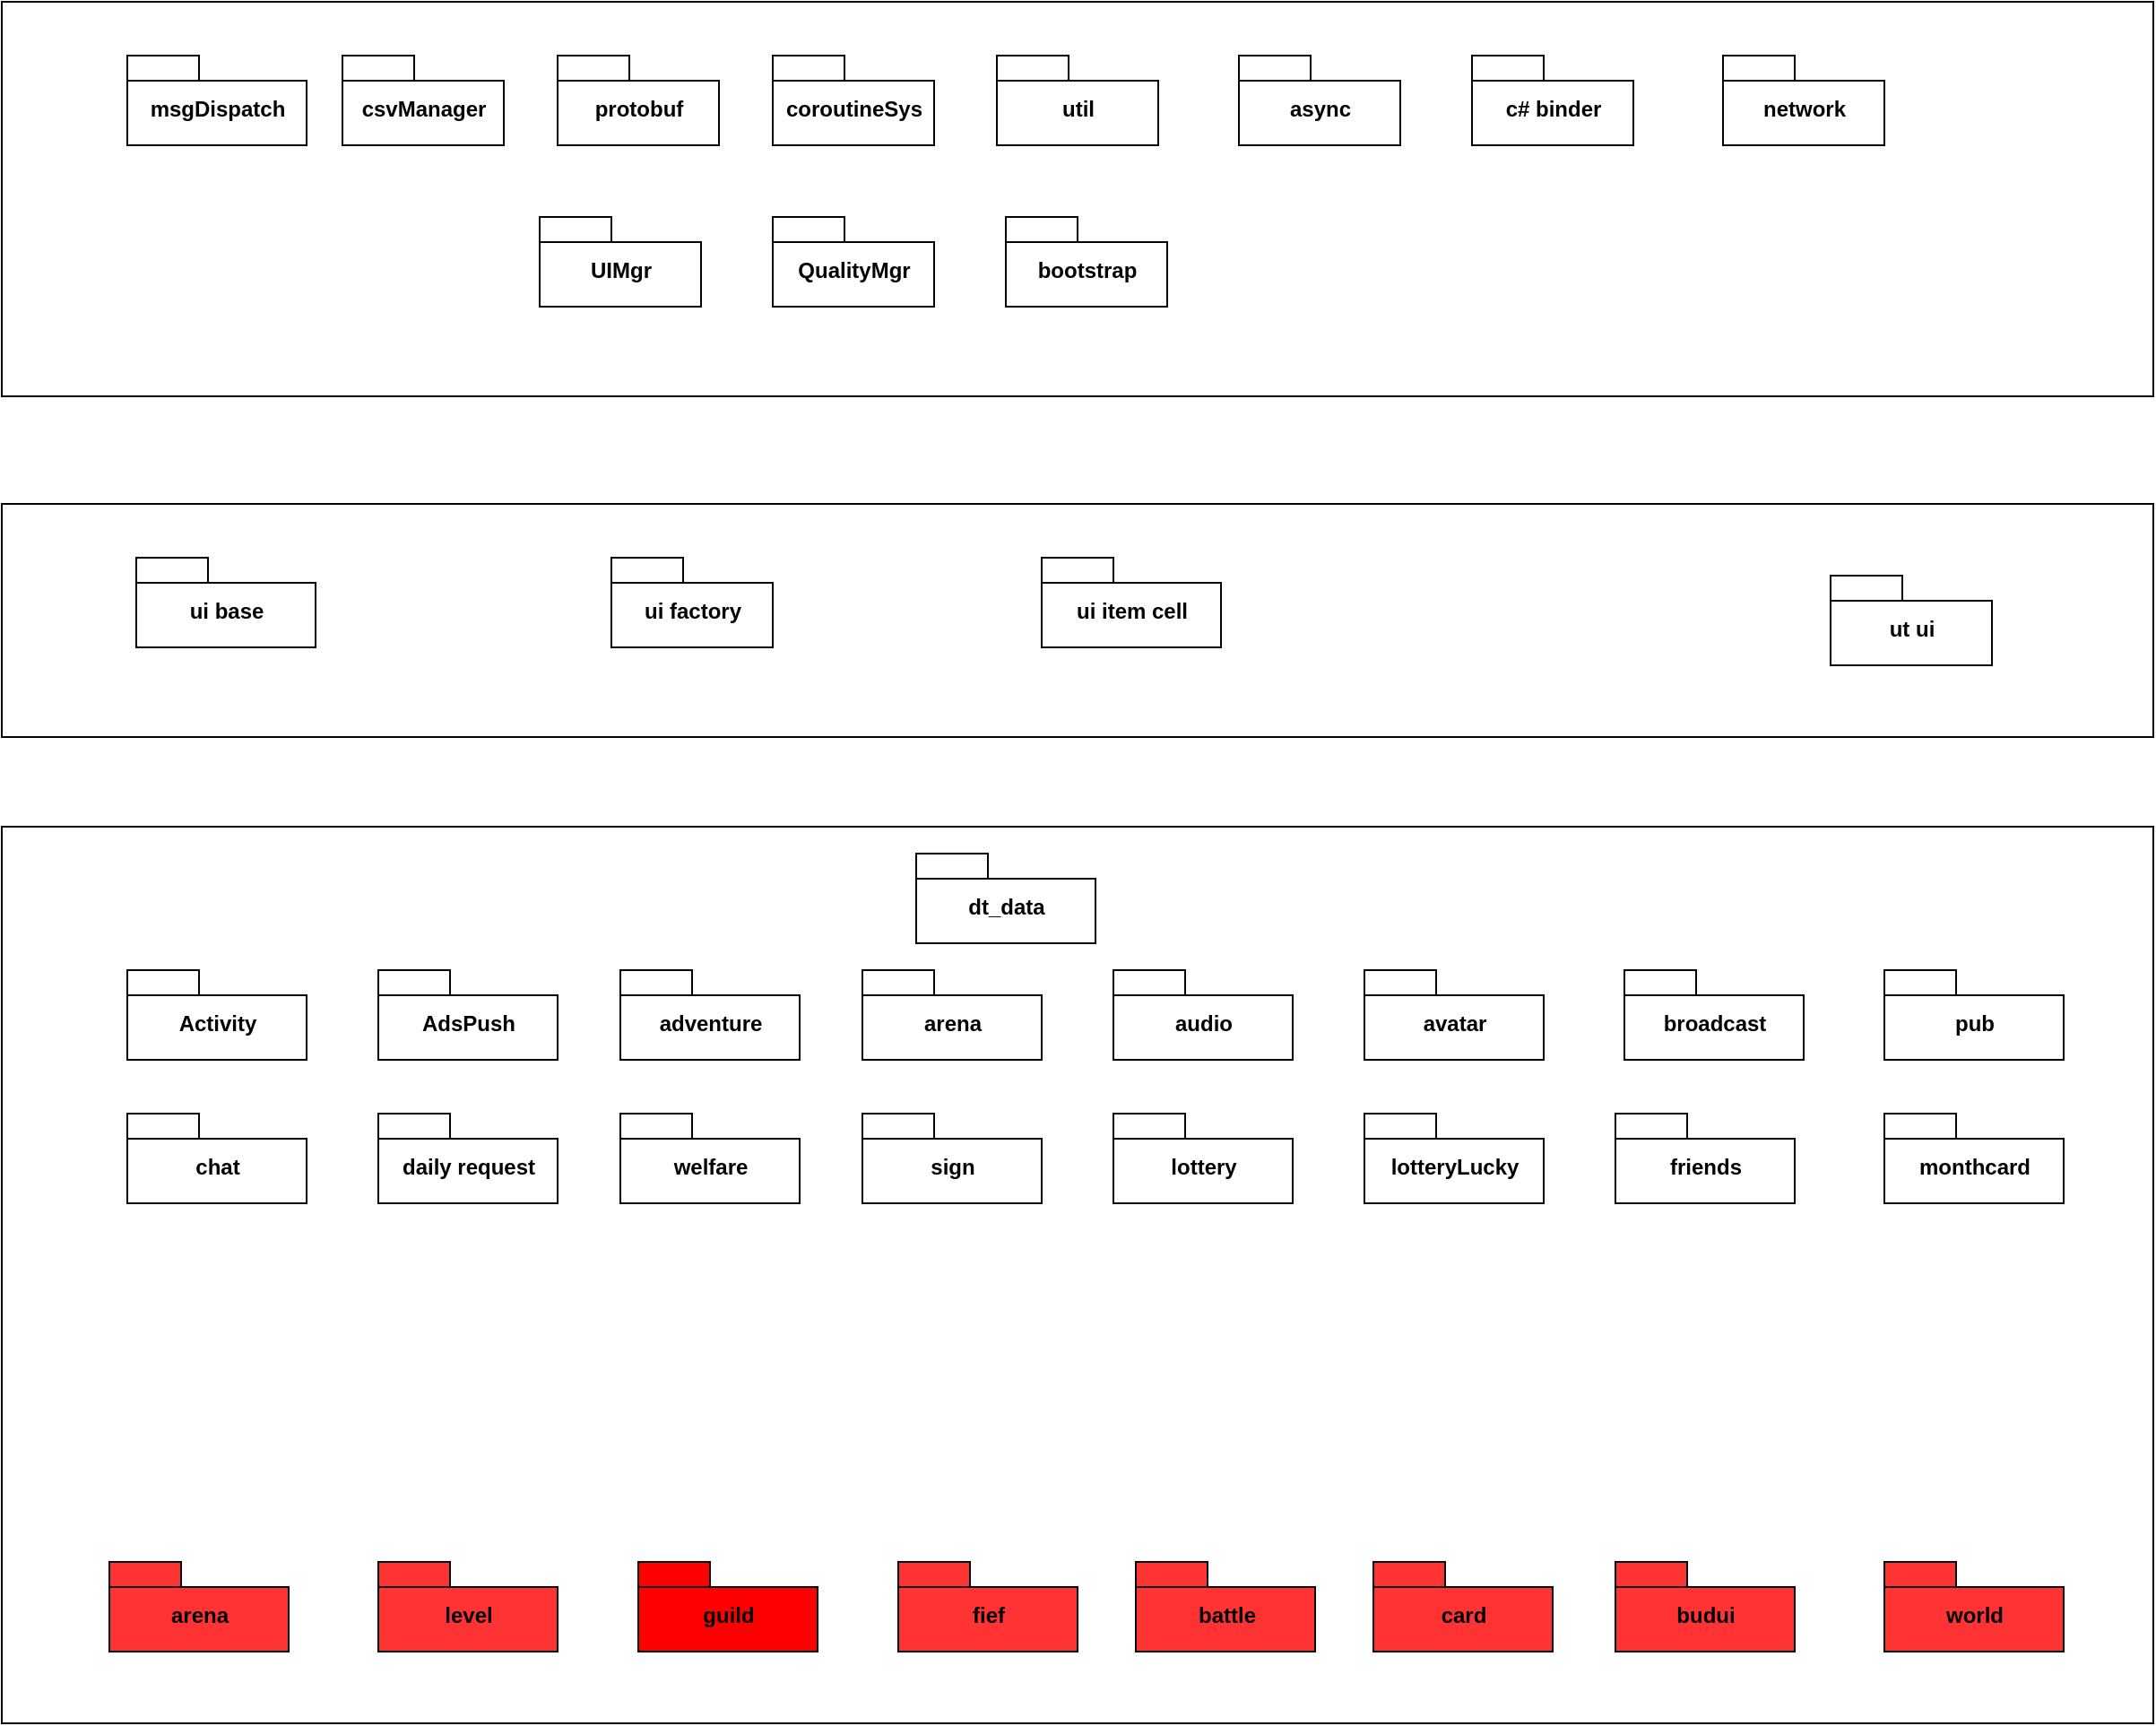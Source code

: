 <mxfile version="10.6.9" type="github"><diagram id="sm2qS4YOltwAFcUv_LiI" name="Page-1"><mxGraphModel dx="1394" dy="796" grid="1" gridSize="10" guides="1" tooltips="1" connect="1" arrows="1" fold="1" page="1" pageScale="1" pageWidth="1100" pageHeight="850" math="0" shadow="0"><root><mxCell id="0"/><mxCell id="1" parent="0"/><mxCell id="aeJJBFS_MYMTeNOkO-Ge-1" value="" style="rounded=0;whiteSpace=wrap;html=1;" vertex="1" parent="1"><mxGeometry x="20" y="20" width="1200" height="220" as="geometry"/></mxCell><mxCell id="aeJJBFS_MYMTeNOkO-Ge-2" value="msgDispatch" style="shape=folder;fontStyle=1;spacingTop=10;tabWidth=40;tabHeight=14;tabPosition=left;html=1;" vertex="1" parent="1"><mxGeometry x="90" y="50" width="100" height="50" as="geometry"/></mxCell><mxCell id="aeJJBFS_MYMTeNOkO-Ge-3" value="csvManager" style="shape=folder;fontStyle=1;spacingTop=10;tabWidth=40;tabHeight=14;tabPosition=left;html=1;" vertex="1" parent="1"><mxGeometry x="210" y="50" width="90" height="50" as="geometry"/></mxCell><mxCell id="aeJJBFS_MYMTeNOkO-Ge-4" value="protobuf" style="shape=folder;fontStyle=1;spacingTop=10;tabWidth=40;tabHeight=14;tabPosition=left;html=1;" vertex="1" parent="1"><mxGeometry x="330" y="50" width="90" height="50" as="geometry"/></mxCell><mxCell id="aeJJBFS_MYMTeNOkO-Ge-5" value="bootstrap" style="shape=folder;fontStyle=1;spacingTop=10;tabWidth=40;tabHeight=14;tabPosition=left;html=1;" vertex="1" parent="1"><mxGeometry x="580" y="140" width="90" height="50" as="geometry"/></mxCell><mxCell id="aeJJBFS_MYMTeNOkO-Ge-6" value="coroutineSys" style="shape=folder;fontStyle=1;spacingTop=10;tabWidth=40;tabHeight=14;tabPosition=left;html=1;" vertex="1" parent="1"><mxGeometry x="450" y="50" width="90" height="50" as="geometry"/></mxCell><mxCell id="aeJJBFS_MYMTeNOkO-Ge-7" value="util" style="shape=folder;fontStyle=1;spacingTop=10;tabWidth=40;tabHeight=14;tabPosition=left;html=1;" vertex="1" parent="1"><mxGeometry x="575" y="50" width="90" height="50" as="geometry"/></mxCell><mxCell id="aeJJBFS_MYMTeNOkO-Ge-8" value="QualityMgr" style="shape=folder;fontStyle=1;spacingTop=10;tabWidth=40;tabHeight=14;tabPosition=left;html=1;" vertex="1" parent="1"><mxGeometry x="450" y="140" width="90" height="50" as="geometry"/></mxCell><mxCell id="aeJJBFS_MYMTeNOkO-Ge-9" value="UIMgr" style="shape=folder;fontStyle=1;spacingTop=10;tabWidth=40;tabHeight=14;tabPosition=left;html=1;" vertex="1" parent="1"><mxGeometry x="320" y="140" width="90" height="50" as="geometry"/></mxCell><mxCell id="aeJJBFS_MYMTeNOkO-Ge-10" value="async" style="shape=folder;fontStyle=1;spacingTop=10;tabWidth=40;tabHeight=14;tabPosition=left;html=1;" vertex="1" parent="1"><mxGeometry x="710" y="50" width="90" height="50" as="geometry"/></mxCell><mxCell id="aeJJBFS_MYMTeNOkO-Ge-11" value="c# binder" style="shape=folder;fontStyle=1;spacingTop=10;tabWidth=40;tabHeight=14;tabPosition=left;html=1;" vertex="1" parent="1"><mxGeometry x="840" y="50" width="90" height="50" as="geometry"/></mxCell><mxCell id="aeJJBFS_MYMTeNOkO-Ge-12" value="" style="rounded=0;whiteSpace=wrap;html=1;" vertex="1" parent="1"><mxGeometry x="20" y="300" width="1200" height="130" as="geometry"/></mxCell><mxCell id="aeJJBFS_MYMTeNOkO-Ge-13" value="ui base" style="shape=folder;fontStyle=1;spacingTop=10;tabWidth=40;tabHeight=14;tabPosition=left;html=1;" vertex="1" parent="1"><mxGeometry x="95" y="330" width="100" height="50" as="geometry"/></mxCell><mxCell id="aeJJBFS_MYMTeNOkO-Ge-14" value="ui factory" style="shape=folder;fontStyle=1;spacingTop=10;tabWidth=40;tabHeight=14;tabPosition=left;html=1;" vertex="1" parent="1"><mxGeometry x="360" y="330" width="90" height="50" as="geometry"/></mxCell><mxCell id="aeJJBFS_MYMTeNOkO-Ge-15" value="ut ui" style="shape=folder;fontStyle=1;spacingTop=10;tabWidth=40;tabHeight=14;tabPosition=left;html=1;" vertex="1" parent="1"><mxGeometry x="1040" y="340" width="90" height="50" as="geometry"/></mxCell><mxCell id="aeJJBFS_MYMTeNOkO-Ge-23" value="network" style="shape=folder;fontStyle=1;spacingTop=10;tabWidth=40;tabHeight=14;tabPosition=left;html=1;" vertex="1" parent="1"><mxGeometry x="980" y="50" width="90" height="50" as="geometry"/></mxCell><mxCell id="aeJJBFS_MYMTeNOkO-Ge-24" value="ui item cell" style="shape=folder;fontStyle=1;spacingTop=10;tabWidth=40;tabHeight=14;tabPosition=left;html=1;" vertex="1" parent="1"><mxGeometry x="600" y="330" width="100" height="50" as="geometry"/></mxCell><mxCell id="aeJJBFS_MYMTeNOkO-Ge-25" value="" style="rounded=0;whiteSpace=wrap;html=1;" vertex="1" parent="1"><mxGeometry x="20" y="480" width="1200" height="500" as="geometry"/></mxCell><mxCell id="aeJJBFS_MYMTeNOkO-Ge-26" value="dt_data&lt;br&gt;" style="shape=folder;fontStyle=1;spacingTop=10;tabWidth=40;tabHeight=14;tabPosition=left;html=1;" vertex="1" parent="1"><mxGeometry x="530" y="495" width="100" height="50" as="geometry"/></mxCell><mxCell id="aeJJBFS_MYMTeNOkO-Ge-30" value="Activity&lt;br&gt;" style="shape=folder;fontStyle=1;spacingTop=10;tabWidth=40;tabHeight=14;tabPosition=left;html=1;" vertex="1" parent="1"><mxGeometry x="90" y="560" width="100" height="50" as="geometry"/></mxCell><mxCell id="aeJJBFS_MYMTeNOkO-Ge-31" value="AdsPush" style="shape=folder;fontStyle=1;spacingTop=10;tabWidth=40;tabHeight=14;tabPosition=left;html=1;" vertex="1" parent="1"><mxGeometry x="230" y="560" width="100" height="50" as="geometry"/></mxCell><mxCell id="aeJJBFS_MYMTeNOkO-Ge-32" value="adventure" style="shape=folder;fontStyle=1;spacingTop=10;tabWidth=40;tabHeight=14;tabPosition=left;html=1;" vertex="1" parent="1"><mxGeometry x="365" y="560" width="100" height="50" as="geometry"/></mxCell><mxCell id="aeJJBFS_MYMTeNOkO-Ge-33" value="arena" style="shape=folder;fontStyle=1;spacingTop=10;tabWidth=40;tabHeight=14;tabPosition=left;html=1;" vertex="1" parent="1"><mxGeometry x="500" y="560" width="100" height="50" as="geometry"/></mxCell><mxCell id="aeJJBFS_MYMTeNOkO-Ge-34" value="audio" style="shape=folder;fontStyle=1;spacingTop=10;tabWidth=40;tabHeight=14;tabPosition=left;html=1;" vertex="1" parent="1"><mxGeometry x="640" y="560" width="100" height="50" as="geometry"/></mxCell><mxCell id="aeJJBFS_MYMTeNOkO-Ge-35" value="avatar" style="shape=folder;fontStyle=1;spacingTop=10;tabWidth=40;tabHeight=14;tabPosition=left;html=1;" vertex="1" parent="1"><mxGeometry x="780" y="560" width="100" height="50" as="geometry"/></mxCell><mxCell id="aeJJBFS_MYMTeNOkO-Ge-36" value="battle" style="shape=folder;fontStyle=1;spacingTop=10;tabWidth=40;tabHeight=14;tabPosition=left;html=1;fillColor=#FF3333;" vertex="1" parent="1"><mxGeometry x="652.5" y="890" width="100" height="50" as="geometry"/></mxCell><mxCell id="aeJJBFS_MYMTeNOkO-Ge-37" value="broadcast" style="shape=folder;fontStyle=1;spacingTop=10;tabWidth=40;tabHeight=14;tabPosition=left;html=1;" vertex="1" parent="1"><mxGeometry x="925" y="560" width="100" height="50" as="geometry"/></mxCell><mxCell id="aeJJBFS_MYMTeNOkO-Ge-38" value="budui" style="shape=folder;fontStyle=1;spacingTop=10;tabWidth=40;tabHeight=14;tabPosition=left;html=1;fillColor=#FF3333;" vertex="1" parent="1"><mxGeometry x="920" y="890" width="100" height="50" as="geometry"/></mxCell><mxCell id="aeJJBFS_MYMTeNOkO-Ge-39" value="card" style="shape=folder;fontStyle=1;spacingTop=10;tabWidth=40;tabHeight=14;tabPosition=left;html=1;fillColor=#FF3333;" vertex="1" parent="1"><mxGeometry x="785" y="890" width="100" height="50" as="geometry"/></mxCell><mxCell id="aeJJBFS_MYMTeNOkO-Ge-40" value="chat" style="shape=folder;fontStyle=1;spacingTop=10;tabWidth=40;tabHeight=14;tabPosition=left;html=1;" vertex="1" parent="1"><mxGeometry x="90" y="640" width="100" height="50" as="geometry"/></mxCell><mxCell id="aeJJBFS_MYMTeNOkO-Ge-41" value="daily request" style="shape=folder;fontStyle=1;spacingTop=10;tabWidth=40;tabHeight=14;tabPosition=left;html=1;" vertex="1" parent="1"><mxGeometry x="230" y="640" width="100" height="50" as="geometry"/></mxCell><mxCell id="aeJJBFS_MYMTeNOkO-Ge-42" value="welfare" style="shape=folder;fontStyle=1;spacingTop=10;tabWidth=40;tabHeight=14;tabPosition=left;html=1;" vertex="1" parent="1"><mxGeometry x="365" y="640" width="100" height="50" as="geometry"/></mxCell><mxCell id="aeJJBFS_MYMTeNOkO-Ge-43" value="sign" style="shape=folder;fontStyle=1;spacingTop=10;tabWidth=40;tabHeight=14;tabPosition=left;html=1;" vertex="1" parent="1"><mxGeometry x="500" y="640" width="100" height="50" as="geometry"/></mxCell><mxCell id="aeJJBFS_MYMTeNOkO-Ge-44" value="lottery" style="shape=folder;fontStyle=1;spacingTop=10;tabWidth=40;tabHeight=14;tabPosition=left;html=1;" vertex="1" parent="1"><mxGeometry x="640" y="640" width="100" height="50" as="geometry"/></mxCell><mxCell id="aeJJBFS_MYMTeNOkO-Ge-45" value="lotteryLucky" style="shape=folder;fontStyle=1;spacingTop=10;tabWidth=40;tabHeight=14;tabPosition=left;html=1;" vertex="1" parent="1"><mxGeometry x="780" y="640" width="100" height="50" as="geometry"/></mxCell><mxCell id="aeJJBFS_MYMTeNOkO-Ge-46" value="level" style="shape=folder;fontStyle=1;spacingTop=10;tabWidth=40;tabHeight=14;tabPosition=left;html=1;fillColor=#FF3333;" vertex="1" parent="1"><mxGeometry x="230" y="890" width="100" height="50" as="geometry"/></mxCell><mxCell id="aeJJBFS_MYMTeNOkO-Ge-47" value="monthcard" style="shape=folder;fontStyle=1;spacingTop=10;tabWidth=40;tabHeight=14;tabPosition=left;html=1;" vertex="1" parent="1"><mxGeometry x="1070" y="640" width="100" height="50" as="geometry"/></mxCell><mxCell id="aeJJBFS_MYMTeNOkO-Ge-48" value="guild" style="shape=folder;fontStyle=1;spacingTop=10;tabWidth=40;tabHeight=14;tabPosition=left;html=1;fillColor=#FF0000;" vertex="1" parent="1"><mxGeometry x="375" y="890" width="100" height="50" as="geometry"/></mxCell><mxCell id="aeJJBFS_MYMTeNOkO-Ge-49" value="fief" style="shape=folder;fontStyle=1;spacingTop=10;tabWidth=40;tabHeight=14;tabPosition=left;html=1;fillColor=#FF3333;" vertex="1" parent="1"><mxGeometry x="520" y="890" width="100" height="50" as="geometry"/></mxCell><mxCell id="aeJJBFS_MYMTeNOkO-Ge-50" value="friends&lt;br&gt;" style="shape=folder;fontStyle=1;spacingTop=10;tabWidth=40;tabHeight=14;tabPosition=left;html=1;" vertex="1" parent="1"><mxGeometry x="920" y="640" width="100" height="50" as="geometry"/></mxCell><mxCell id="aeJJBFS_MYMTeNOkO-Ge-51" value="world" style="shape=folder;fontStyle=1;spacingTop=10;tabWidth=40;tabHeight=14;tabPosition=left;html=1;fillColor=#FF3333;" vertex="1" parent="1"><mxGeometry x="1070" y="890" width="100" height="50" as="geometry"/></mxCell><mxCell id="aeJJBFS_MYMTeNOkO-Ge-52" value="arena" style="shape=folder;fontStyle=1;spacingTop=10;tabWidth=40;tabHeight=14;tabPosition=left;html=1;fillColor=#FF3333;" vertex="1" parent="1"><mxGeometry x="80" y="890" width="100" height="50" as="geometry"/></mxCell><mxCell id="aeJJBFS_MYMTeNOkO-Ge-53" value="pub" style="shape=folder;fontStyle=1;spacingTop=10;tabWidth=40;tabHeight=14;tabPosition=left;html=1;" vertex="1" parent="1"><mxGeometry x="1070" y="560" width="100" height="50" as="geometry"/></mxCell></root></mxGraphModel></diagram></mxfile>